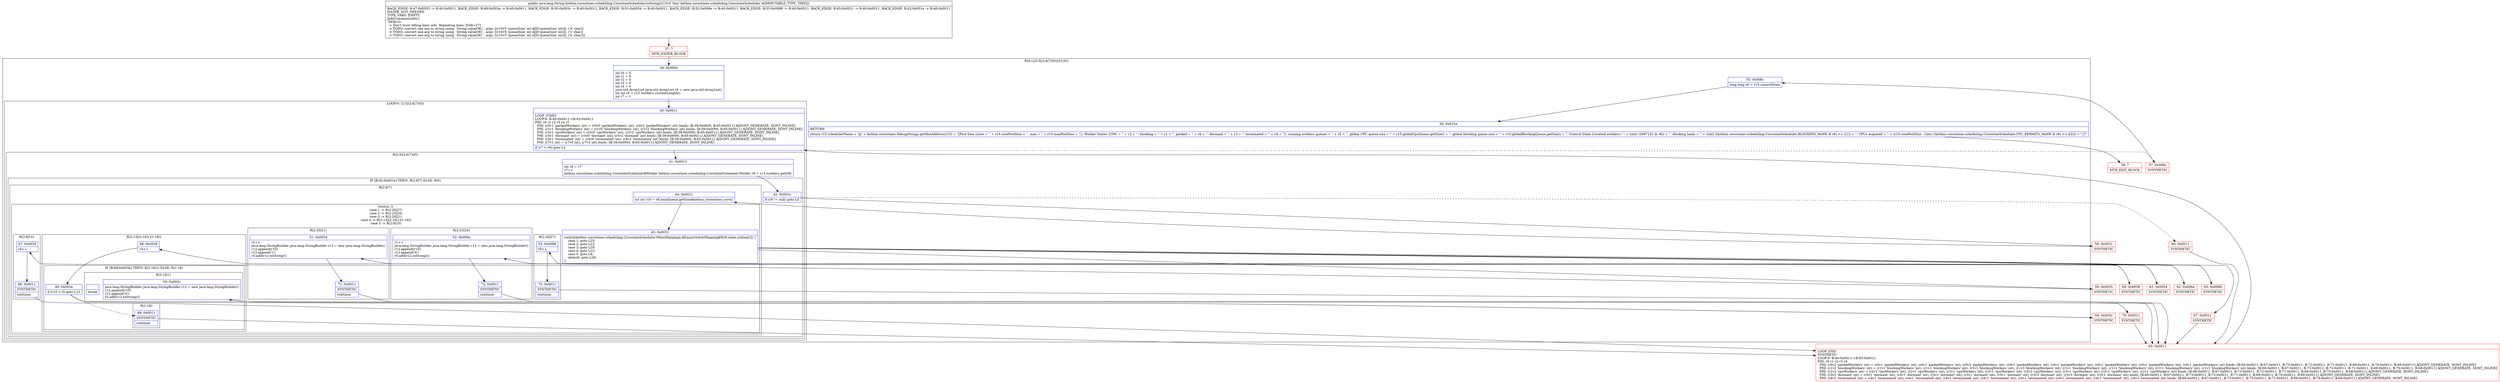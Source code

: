 digraph "CFG forkotlinx.coroutines.scheduling.CoroutineScheduler.toString()Ljava\/lang\/String;" {
subgraph cluster_Region_1649748956 {
label = "R(4:1|(2:3|(2:6|7)(0))|31|32)";
node [shape=record,color=blue];
Node_39 [shape=record,label="{39\:\ 0x0000|int r0 = 0\lint r1 = 0\lint r2 = 0\lint r3 = 0\lint r4 = 0\ljava.util.ArrayList java.util.ArrayList r5 = new java.util.ArrayList()\lint int r6 = r15.workers.currentLength()\lint r7 = 1\l}"];
subgraph cluster_LoopRegion_657524563 {
label = "LOOP:0: (2:3|(2:6|7)(0))";
node [shape=record,color=blue];
Node_40 [shape=record,label="{40\:\ 0x0011|LOOP_START\lLOOP:0: B:40:0x0011\-\>B:65:0x0011\lPHI: r0 r1 r2 r3 r4 r7 \l  PHI: (r0v1 'parkedWorkers' int) = (r0v0 'parkedWorkers' int), (r0v2 'parkedWorkers' int) binds: [B:39:0x0000, B:65:0x0011] A[DONT_GENERATE, DONT_INLINE]\l  PHI: (r1v1 'blockingWorkers' int) = (r1v0 'blockingWorkers' int), (r1v2 'blockingWorkers' int) binds: [B:39:0x0000, B:65:0x0011] A[DONT_GENERATE, DONT_INLINE]\l  PHI: (r2v1 'cpuWorkers' int) = (r2v0 'cpuWorkers' int), (r2v2 'cpuWorkers' int) binds: [B:39:0x0000, B:65:0x0011] A[DONT_GENERATE, DONT_INLINE]\l  PHI: (r3v1 'dormant' int) = (r3v0 'dormant' int), (r3v2 'dormant' int) binds: [B:39:0x0000, B:65:0x0011] A[DONT_GENERATE, DONT_INLINE]\l  PHI: (r4v1 'terminated' int) = (r4v0 'terminated' int), (r4v2 'terminated' int) binds: [B:39:0x0000, B:65:0x0011] A[DONT_GENERATE, DONT_INLINE]\l  PHI: (r7v1 int) = (r7v0 int), (r7v2 int) binds: [B:39:0x0000, B:65:0x0011] A[DONT_GENERATE, DONT_INLINE]\l|if (r7 \< r6) goto L3\l}"];
subgraph cluster_Region_1570395133 {
label = "R(2:3|(2:6|7)(0))";
node [shape=record,color=blue];
Node_41 [shape=record,label="{41\:\ 0x0013|int r8 = r7\lr7++\lkotlinx.coroutines.scheduling.CoroutineScheduler$Worker kotlinx.coroutines.scheduling.CoroutineScheduler.Worker r9 = r15.workers.get(r8)\l}"];
subgraph cluster_IfRegion_507454199 {
label = "IF [B:42:0x001e] THEN: R(2:6|7) ELSE: R(0)";
node [shape=record,color=blue];
Node_42 [shape=record,label="{42\:\ 0x001e|if (r9 != null) goto L5\l}"];
subgraph cluster_Region_1277925386 {
label = "R(2:6|7)";
node [shape=record,color=blue];
Node_44 [shape=record,label="{44\:\ 0x0021|int int r10 = r9.localQueue.getSize$kotlinx_coroutines_core()\l}"];
subgraph cluster_SwitchRegion_1661932867 {
label = "Switch: 5
 case 1 -> R(2:26|27)
 case 2 -> R(2:23|24)
 case 3 -> R(2:20|21)
 case 4 -> R(2:13|(2:16|1)(1:18))
 case 5 -> R(2:9|10)";
node [shape=record,color=blue];
Node_45 [shape=record,label="{45\:\ 0x0031|switch(kotlinx.coroutines.scheduling.CoroutineScheduler.WhenMappings.$EnumSwitchMapping$0[r9.state.ordinal()]) \{\l    case 1: goto L25;\l    case 2: goto L22;\l    case 3: goto L19;\l    case 4: goto L12;\l    case 5: goto L8;\l    default: goto L28;\l\}\l}"];
subgraph cluster_Region_81743648 {
label = "R(2:26|27)";
node [shape=record,color=blue];
Node_53 [shape=record,label="{53\:\ 0x0088|r0++\l}"];
Node_73 [shape=record,label="{73\:\ 0x0011|SYNTHETIC\l|continue\l}"];
}
subgraph cluster_Region_712774065 {
label = "R(2:23|24)";
node [shape=record,color=blue];
Node_52 [shape=record,label="{52\:\ 0x006e|r1++\ljava.lang.StringBuilder java.lang.StringBuilder r12 = new java.lang.StringBuilder()\lr12.append(r10)\lr12.append('b')\lr5.add(r12.toString())\l}"];
Node_72 [shape=record,label="{72\:\ 0x0011|SYNTHETIC\l|continue\l}"];
}
subgraph cluster_Region_1868235941 {
label = "R(2:20|21)";
node [shape=record,color=blue];
Node_51 [shape=record,label="{51\:\ 0x0054|r2++\ljava.lang.StringBuilder java.lang.StringBuilder r12 = new java.lang.StringBuilder()\lr12.append(r10)\lr12.append('c')\lr5.add(r12.toString())\l}"];
Node_71 [shape=record,label="{71\:\ 0x0011|SYNTHETIC\l|continue\l}"];
}
subgraph cluster_Region_614193497 {
label = "R(2:13|(2:16|1)(1:18))";
node [shape=record,color=blue];
Node_48 [shape=record,label="{48\:\ 0x0038|r3++\l}"];
subgraph cluster_IfRegion_1820702564 {
label = "IF [B:49:0x003a] THEN: R(2:16|1) ELSE: R(1:18)";
node [shape=record,color=blue];
Node_49 [shape=record,label="{49\:\ 0x003a|if (r10 \> 0) goto L15\l}"];
subgraph cluster_Region_276318165 {
label = "R(2:16|1)";
node [shape=record,color=blue];
Node_50 [shape=record,label="{50\:\ 0x003c|java.lang.StringBuilder java.lang.StringBuilder r12 = new java.lang.StringBuilder()\lr12.append(r10)\lr12.append('d')\lr5.add(r12.toString())\l}"];
Node_InsnContainer_653870238 [shape=record,label="{|break\l}"];
}
subgraph cluster_Region_1147965204 {
label = "R(1:18)";
node [shape=record,color=blue];
Node_69 [shape=record,label="{69\:\ 0x0011|SYNTHETIC\l|continue\l}"];
}
}
}
subgraph cluster_Region_1522742437 {
label = "R(2:9|10)";
node [shape=record,color=blue];
Node_47 [shape=record,label="{47\:\ 0x0035|r4++\l}"];
Node_68 [shape=record,label="{68\:\ 0x0011|SYNTHETIC\l|continue\l}"];
}
}
}
subgraph cluster_Region_143654434 {
label = "R(0)";
node [shape=record,color=blue];
}
}
}
}
Node_55 [shape=record,label="{55\:\ 0x008c|long long r6 = r15.controlState\l}"];
Node_56 [shape=record,label="{56\:\ 0x015a|RETURN\l|return r15.schedulerName + '@' + kotlinx.coroutines.DebugStrings.getHexAddress(r15) + \"[Pool Size \{core = \" + r15.corePoolSize + \", max = \" + r15.maxPoolSize + \"\}, Worker States \{CPU = \" + r2 + \", blocking = \" + r1 + \", parked = \" + r0 + \", dormant = \" + r3 + \", terminated = \" + r4 + \"\}, running workers queues = \" + r5 + \", global CPU queue size = \" + r15.globalCpuQueue.getSize() + \", global blocking queue size = \" + r15.globalBlockingQueue.getSize() + \", Control State \{created workers= \" + ((int) (2097151 & r6)) + \", blocking tasks = \" + ((int) ((kotlinx.coroutines.scheduling.CoroutineScheduler.BLOCKING_MASK & r6) \>\> 21)) + \", CPUs acquired = \" + (r15.corePoolSize \- ((int) ((kotlinx.coroutines.scheduling.CoroutineScheduler.CPU_PERMITS_MASK & r6) \>\> 42))) + \"\}]\"\l}"];
}
Node_37 [shape=record,color=red,label="{37\:\ ?|MTH_ENTER_BLOCK\l}"];
Node_58 [shape=record,color=red,label="{58\:\ 0x0021|SYNTHETIC\l}"];
Node_59 [shape=record,color=red,label="{59\:\ 0x0035|SYNTHETIC\l}"];
Node_65 [shape=record,color=red,label="{65\:\ 0x0011|LOOP_END\lSYNTHETIC\lLOOP:0: B:40:0x0011\-\>B:65:0x0011\lPHI: r0 r1 r2 r3 r4 \l  PHI: (r0v2 'parkedWorkers' int) = (r0v1 'parkedWorkers' int), (r0v1 'parkedWorkers' int), (r0v3 'parkedWorkers' int), (r0v1 'parkedWorkers' int), (r0v1 'parkedWorkers' int), (r0v1 'parkedWorkers' int), (r0v1 'parkedWorkers' int), (r0v1 'parkedWorkers' int) binds: [B:66:0x0011, B:67:0x0011, B:73:0x0011, B:72:0x0011, B:71:0x0011, B:69:0x0011, B:70:0x0011, B:68:0x0011] A[DONT_GENERATE, DONT_INLINE]\l  PHI: (r1v2 'blockingWorkers' int) = (r1v1 'blockingWorkers' int), (r1v1 'blockingWorkers' int), (r1v1 'blockingWorkers' int), (r1v3 'blockingWorkers' int), (r1v1 'blockingWorkers' int), (r1v1 'blockingWorkers' int), (r1v1 'blockingWorkers' int), (r1v1 'blockingWorkers' int) binds: [B:66:0x0011, B:67:0x0011, B:73:0x0011, B:72:0x0011, B:71:0x0011, B:69:0x0011, B:70:0x0011, B:68:0x0011] A[DONT_GENERATE, DONT_INLINE]\l  PHI: (r2v2 'cpuWorkers' int) = (r2v1 'cpuWorkers' int), (r2v1 'cpuWorkers' int), (r2v1 'cpuWorkers' int), (r2v1 'cpuWorkers' int), (r2v3 'cpuWorkers' int), (r2v1 'cpuWorkers' int), (r2v1 'cpuWorkers' int), (r2v1 'cpuWorkers' int) binds: [B:66:0x0011, B:67:0x0011, B:73:0x0011, B:72:0x0011, B:71:0x0011, B:69:0x0011, B:70:0x0011, B:68:0x0011] A[DONT_GENERATE, DONT_INLINE]\l  PHI: (r3v2 'dormant' int) = (r3v1 'dormant' int), (r3v1 'dormant' int), (r3v1 'dormant' int), (r3v1 'dormant' int), (r3v1 'dormant' int), (r3v3 'dormant' int), (r3v3 'dormant' int), (r3v1 'dormant' int) binds: [B:66:0x0011, B:67:0x0011, B:73:0x0011, B:72:0x0011, B:71:0x0011, B:69:0x0011, B:70:0x0011, B:68:0x0011] A[DONT_GENERATE, DONT_INLINE]\l  PHI: (r4v2 'terminated' int) = (r4v1 'terminated' int), (r4v1 'terminated' int), (r4v1 'terminated' int), (r4v1 'terminated' int), (r4v1 'terminated' int), (r4v1 'terminated' int), (r4v1 'terminated' int), (r4v3 'terminated' int) binds: [B:66:0x0011, B:67:0x0011, B:73:0x0011, B:72:0x0011, B:71:0x0011, B:69:0x0011, B:70:0x0011, B:68:0x0011] A[DONT_GENERATE, DONT_INLINE]\l}"];
Node_60 [shape=record,color=red,label="{60\:\ 0x0038|SYNTHETIC\l}"];
Node_64 [shape=record,color=red,label="{64\:\ 0x003c|SYNTHETIC\l}"];
Node_70 [shape=record,color=red,label="{70\:\ 0x0011|SYNTHETIC\l}"];
Node_61 [shape=record,color=red,label="{61\:\ 0x0054|SYNTHETIC\l}"];
Node_62 [shape=record,color=red,label="{62\:\ 0x006e|SYNTHETIC\l}"];
Node_63 [shape=record,color=red,label="{63\:\ 0x0088|SYNTHETIC\l}"];
Node_67 [shape=record,color=red,label="{67\:\ 0x0011|SYNTHETIC\l}"];
Node_66 [shape=record,color=red,label="{66\:\ 0x0011|SYNTHETIC\l}"];
Node_57 [shape=record,color=red,label="{57\:\ 0x008c|SYNTHETIC\l}"];
Node_38 [shape=record,color=red,label="{38\:\ ?|MTH_EXIT_BLOCK\l}"];
MethodNode[shape=record,label="{public java.lang.String kotlinx.coroutines.scheduling.CoroutineScheduler.toString((r15v0 'this' kotlinx.coroutines.scheduling.CoroutineScheduler A[IMMUTABLE_TYPE, THIS]))  | BACK_EDGE: B:47:0x0035 \-\> B:40:0x0011, BACK_EDGE: B:49:0x003a \-\> B:40:0x0011, BACK_EDGE: B:50:0x003c \-\> B:40:0x0011, BACK_EDGE: B:51:0x0054 \-\> B:40:0x0011, BACK_EDGE: B:52:0x006e \-\> B:40:0x0011, BACK_EDGE: B:53:0x0088 \-\> B:40:0x0011, BACK_EDGE: B:45:0x0031 \-\> B:40:0x0011, BACK_EDGE: B:42:0x001e \-\> B:40:0x0011\lINLINE_NOT_NEEDED\lTYPE_VARS: EMPTY\lJadxCommentsAttr\{\l DEBUG: \l \-\> Don't trust debug lines info. Repeating lines: [548=27]\l \-\> TODO: convert one arg to string using `String.valueOf()`, args: [(r10v5 'queueSize' int A[D('queueSize' int)]), ('d' char)]\l \-\> TODO: convert one arg to string using `String.valueOf()`, args: [(r10v5 'queueSize' int A[D('queueSize' int)]), ('c' char)]\l \-\> TODO: convert one arg to string using `String.valueOf()`, args: [(r10v5 'queueSize' int A[D('queueSize' int)]), ('b' char)]\}\l}"];
MethodNode -> Node_37;Node_39 -> Node_40;
Node_40 -> Node_41;
Node_40 -> Node_57[style=dashed];
Node_41 -> Node_42;
Node_42 -> Node_58;
Node_42 -> Node_66[style=dashed];
Node_44 -> Node_45;
Node_45 -> Node_59;
Node_45 -> Node_60;
Node_45 -> Node_61;
Node_45 -> Node_62;
Node_45 -> Node_63;
Node_45 -> Node_67;
Node_53 -> Node_73;
Node_73 -> Node_65;
Node_52 -> Node_72;
Node_72 -> Node_65;
Node_51 -> Node_71;
Node_71 -> Node_65;
Node_48 -> Node_49;
Node_49 -> Node_64;
Node_49 -> Node_69[style=dashed];
Node_50 -> Node_70;
Node_69 -> Node_65;
Node_47 -> Node_68;
Node_68 -> Node_65;
Node_55 -> Node_56;
Node_56 -> Node_38;
Node_37 -> Node_39;
Node_58 -> Node_44;
Node_59 -> Node_47;
Node_65 -> Node_40;
Node_60 -> Node_48;
Node_64 -> Node_50;
Node_70 -> Node_65;
Node_61 -> Node_51;
Node_62 -> Node_52;
Node_63 -> Node_53;
Node_67 -> Node_65;
Node_66 -> Node_65;
Node_57 -> Node_55;
}

